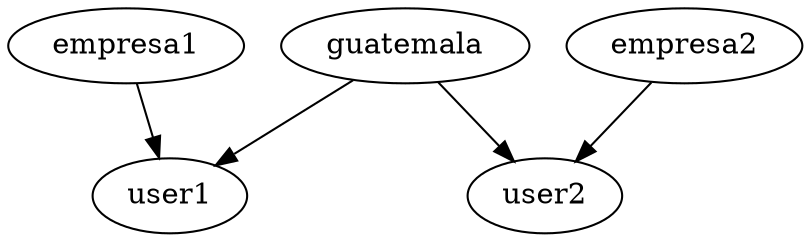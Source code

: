 digraph G {
    "empresa1" -> "user1";
    "empresa2" -> "user2";
    "guatemala" -> "user1";
    "guatemala" -> "user2";
}
